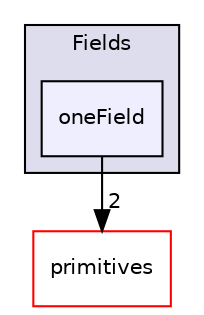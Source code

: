 digraph "src/OpenFOAM/fields/Fields/oneField" {
  bgcolor=transparent;
  compound=true
  node [ fontsize="10", fontname="Helvetica"];
  edge [ labelfontsize="10", labelfontname="Helvetica"];
  subgraph clusterdir_7d364942a13d3ce50f6681364b448a98 {
    graph [ bgcolor="#ddddee", pencolor="black", label="Fields" fontname="Helvetica", fontsize="10", URL="dir_7d364942a13d3ce50f6681364b448a98.html"]
  dir_5718630047c985607498c39650e1871d [shape=box, label="oneField", style="filled", fillcolor="#eeeeff", pencolor="black", URL="dir_5718630047c985607498c39650e1871d.html"];
  }
  dir_3e50f45338116b169052b428016851aa [shape=box label="primitives" color="red" URL="dir_3e50f45338116b169052b428016851aa.html"];
  dir_5718630047c985607498c39650e1871d->dir_3e50f45338116b169052b428016851aa [headlabel="2", labeldistance=1.5 headhref="dir_002044_002325.html"];
}
